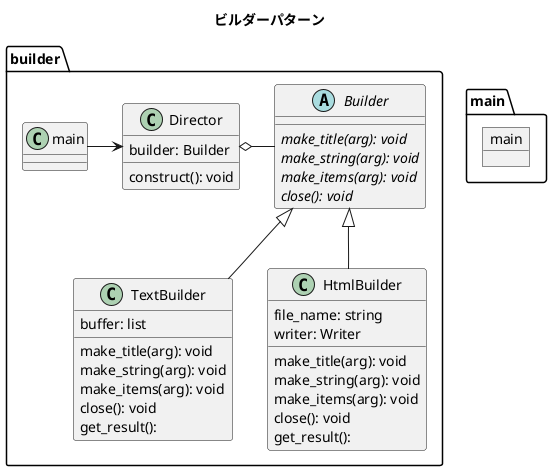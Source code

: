 @startuml

title ビルダーパターン

package main {
    object main {
    }
}

package builder {

    class Director {
        builder: Builder
        construct(): void
    }

    abstract Builder {
        {abstract} make_title(arg): void
        {abstract} make_string(arg): void
        {abstract} make_items(arg): void
        {abstract} close(): void
    }

    class TextBuilder {
        buffer: list
        make_title(arg): void
        make_string(arg): void
        make_items(arg): void
        close(): void
        get_result():
    }

    class HtmlBuilder {
        file_name: string
        writer: Writer
        make_title(arg): void
        make_string(arg): void
        make_items(arg): void
        close(): void
        get_result():
    }

    Builder <|-- TextBuilder
    Builder <|-- HtmlBuilder

    main -right-> Director
    Director o-right- Builder
}

@enduml